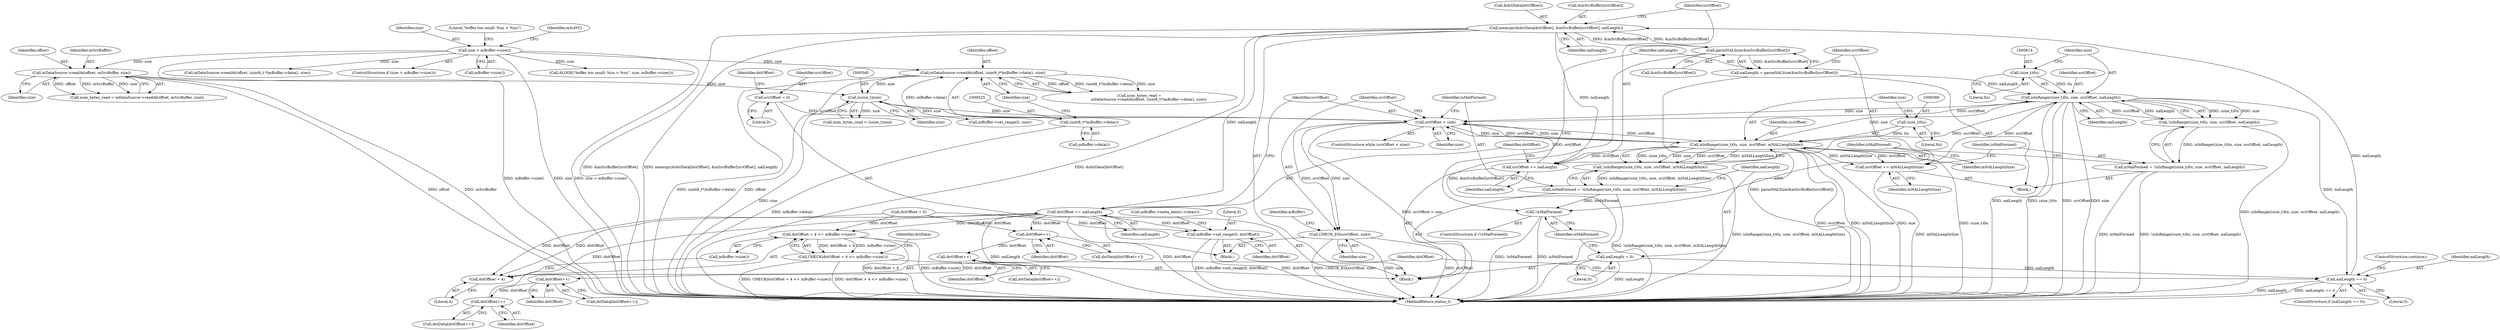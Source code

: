 digraph "0_Android_7a282fb64fef25349e9d341f102d9cea3bf75baf@pointer" {
"1000666" [label="(Call,memcpy(&dstData[dstOffset], &mSrcBuffer[srcOffset], nalLength))"];
"1000601" [label="(Call,parseNALSize(&mSrcBuffer[srcOffset]))"];
"1000666" [label="(Call,memcpy(&dstData[dstOffset], &mSrcBuffer[srcOffset], nalLength))"];
"1000631" [label="(Call,nalLength == 0)"];
"1000612" [label="(Call,isInRange((size_t)0u, size, srcOffset, nalLength))"];
"1000613" [label="(Call,(size_t)0u)"];
"1000584" [label="(Call,isInRange((size_t)0u, size, srcOffset, mNALLengthSize))"];
"1000585" [label="(Call,(size_t)0u)"];
"1000576" [label="(Call,srcOffset < size)"];
"1000676" [label="(Call,srcOffset += nalLength)"];
"1000568" [label="(Call,srcOffset = 0)"];
"1000539" [label="(Call,(ssize_t)size)"];
"1000522" [label="(Call,mDataSource->readAt(offset, (uint8_t*)mBuffer->data(), size))"];
"1000524" [label="(Call,(uint8_t*)mBuffer->data())"];
"1000310" [label="(Call,size > mBuffer->size())"];
"1000532" [label="(Call,mDataSource->readAt(offset, mSrcBuffer, size))"];
"1000606" [label="(Call,srcOffset += mNALLengthSize)"];
"1000599" [label="(Call,nalLength = parseNALSize(&mSrcBuffer[srcOffset]))"];
"1000592" [label="(Call,nalLength = 0)"];
"1000583" [label="(Call,!isInRange((size_t)0u, size, srcOffset, mNALLengthSize))"];
"1000581" [label="(Call,isMalFormed = !isInRange((size_t)0u, size, srcOffset, mNALLengthSize))"];
"1000596" [label="(Call,!isMalFormed)"];
"1000682" [label="(Call,CHECK_EQ(srcOffset, size))"];
"1000611" [label="(Call,!isInRange((size_t)0u, size, srcOffset, nalLength))"];
"1000609" [label="(Call,isMalFormed = !isInRange((size_t)0u, size, srcOffset, nalLength))"];
"1000679" [label="(Call,dstOffset += nalLength)"];
"1000637" [label="(Call,dstOffset + 4 <= mBuffer->size())"];
"1000636" [label="(Call,CHECK(dstOffset + 4 <= mBuffer->size()))"];
"1000638" [label="(Call,dstOffset + 4)"];
"1000645" [label="(Call,dstOffset++)"];
"1000651" [label="(Call,dstOffset++)"];
"1000657" [label="(Call,dstOffset++)"];
"1000663" [label="(Call,dstOffset++)"];
"1000689" [label="(Call,mBuffer->set_range(0, dstOffset))"];
"1000590" [label="(Identifier,mNALLengthSize)"];
"1000679" [label="(Call,dstOffset += nalLength)"];
"1000532" [label="(Call,mDataSource->readAt(offset, mSrcBuffer, size))"];
"1000657" [label="(Call,dstOffset++)"];
"1000631" [label="(Call,nalLength == 0)"];
"1000576" [label="(Call,srcOffset < size)"];
"1000643" [label="(Call,dstData[dstOffset++])"];
"1000577" [label="(Identifier,srcOffset)"];
"1000649" [label="(Call,dstData[dstOffset++])"];
"1000522" [label="(Call,mDataSource->readAt(offset, (uint8_t*)mBuffer->data(), size))"];
"1000608" [label="(Identifier,mNALLengthSize)"];
"1000667" [label="(Call,&dstData[dstOffset])"];
"1000598" [label="(Block,)"];
"1000524" [label="(Call,(uint8_t*)mBuffer->data())"];
"1000311" [label="(Identifier,size)"];
"1000602" [label="(Call,&mSrcBuffer[srcOffset])"];
"1000588" [label="(Identifier,size)"];
"1000613" [label="(Call,(size_t)0u)"];
"1000533" [label="(Identifier,offset)"];
"1000556" [label="(Call,mBuffer->set_range(0, size))"];
"1000651" [label="(Call,dstOffset++)"];
"1000593" [label="(Identifier,nalLength)"];
"1000671" [label="(Call,&mSrcBuffer[srcOffset])"];
"1000645" [label="(Call,dstOffset++)"];
"1000315" [label="(Literal,\"buffer too small: %zu > %zu\")"];
"1000639" [label="(Identifier,dstOffset)"];
"1000736" [label="(MethodReturn,status_t)"];
"1000575" [label="(ControlStructure,while (srcOffset < size))"];
"1000578" [label="(Identifier,size)"];
"1000641" [label="(Call,mBuffer->size())"];
"1000675" [label="(Identifier,nalLength)"];
"1000527" [label="(Identifier,size)"];
"1000637" [label="(Call,dstOffset + 4 <= mBuffer->size())"];
"1000585" [label="(Call,(size_t)0u)"];
"1000615" [label="(Literal,0u)"];
"1000683" [label="(Identifier,srcOffset)"];
"1000610" [label="(Identifier,isMalFormed)"];
"1000583" [label="(Call,!isInRange((size_t)0u, size, srcOffset, mNALLengthSize))"];
"1000682" [label="(Call,CHECK_EQ(srcOffset, size))"];
"1000633" [label="(Literal,0)"];
"1000584" [label="(Call,isInRange((size_t)0u, size, srcOffset, mNALLengthSize))"];
"1000652" [label="(Identifier,dstOffset)"];
"1000630" [label="(ControlStructure,if (nalLength == 0))"];
"1000636" [label="(Call,CHECK(dstOffset + 4 <= mBuffer->size()))"];
"1000606" [label="(Call,srcOffset += mNALLengthSize)"];
"1000597" [label="(Identifier,isMalFormed)"];
"1000635" [label="(ControlStructure,continue;)"];
"1000589" [label="(Identifier,srcOffset)"];
"1000640" [label="(Literal,4)"];
"1000616" [label="(Identifier,size)"];
"1000560" [label="(Block,)"];
"1000335" [label="(Call,mDataSource->readAt(offset, (uint8_t *)mBuffer->data(), size))"];
"1000661" [label="(Call,dstData[dstOffset++])"];
"1000581" [label="(Call,isMalFormed = !isInRange((size_t)0u, size, srcOffset, mNALLengthSize))"];
"1000309" [label="(ControlStructure,if (size > mBuffer->size()))"];
"1000572" [label="(Call,dstOffset = 0)"];
"1000324" [label="(Identifier,mIsAVC)"];
"1000687" [label="(Identifier,mBuffer)"];
"1000607" [label="(Identifier,srcOffset)"];
"1000680" [label="(Identifier,dstOffset)"];
"1000684" [label="(Identifier,size)"];
"1000537" [label="(Call,num_bytes_read < (ssize_t)size)"];
"1000692" [label="(Call,mBuffer->meta_data()->clear())"];
"1000618" [label="(Identifier,nalLength)"];
"1000638" [label="(Call,dstOffset + 4)"];
"1000658" [label="(Identifier,dstOffset)"];
"1000601" [label="(Call,parseNALSize(&mSrcBuffer[srcOffset]))"];
"1000535" [label="(Identifier,size)"];
"1000582" [label="(Identifier,isMalFormed)"];
"1000539" [label="(Call,(ssize_t)size)"];
"1000523" [label="(Identifier,offset)"];
"1000617" [label="(Identifier,srcOffset)"];
"1000663" [label="(Call,dstOffset++)"];
"1000596" [label="(Call,!isMalFormed)"];
"1000664" [label="(Identifier,dstOffset)"];
"1000691" [label="(Identifier,dstOffset)"];
"1000573" [label="(Identifier,dstOffset)"];
"1000595" [label="(ControlStructure,if (!isMalFormed))"];
"1000312" [label="(Call,mBuffer->size())"];
"1000678" [label="(Identifier,nalLength)"];
"1000568" [label="(Call,srcOffset = 0)"];
"1000655" [label="(Call,dstData[dstOffset++])"];
"1000600" [label="(Identifier,nalLength)"];
"1000592" [label="(Call,nalLength = 0)"];
"1000609" [label="(Call,isMalFormed = !isInRange((size_t)0u, size, srcOffset, nalLength))"];
"1000646" [label="(Identifier,dstOffset)"];
"1000541" [label="(Identifier,size)"];
"1000644" [label="(Identifier,dstData)"];
"1000534" [label="(Identifier,mSrcBuffer)"];
"1000579" [label="(Block,)"];
"1000594" [label="(Literal,0)"];
"1000681" [label="(Identifier,nalLength)"];
"1000530" [label="(Call,num_bytes_read = mDataSource->readAt(offset, mSrcBuffer, size))"];
"1000689" [label="(Call,mBuffer->set_range(0, dstOffset))"];
"1000310" [label="(Call,size > mBuffer->size())"];
"1000587" [label="(Literal,0u)"];
"1000314" [label="(Call,ALOGE(\"buffer too small: %zu > %zu\", size, mBuffer->size()))"];
"1000612" [label="(Call,isInRange((size_t)0u, size, srcOffset, nalLength))"];
"1000526" [label="(Call,mBuffer->data())"];
"1000570" [label="(Literal,0)"];
"1000666" [label="(Call,memcpy(&dstData[dstOffset], &mSrcBuffer[srcOffset], nalLength))"];
"1000632" [label="(Identifier,nalLength)"];
"1000599" [label="(Call,nalLength = parseNALSize(&mSrcBuffer[srcOffset]))"];
"1000611" [label="(Call,!isInRange((size_t)0u, size, srcOffset, nalLength))"];
"1000520" [label="(Call,num_bytes_read =\n                mDataSource->readAt(offset, (uint8_t*)mBuffer->data(), size))"];
"1000690" [label="(Literal,0)"];
"1000677" [label="(Identifier,srcOffset)"];
"1000569" [label="(Identifier,srcOffset)"];
"1000620" [label="(Identifier,isMalFormed)"];
"1000676" [label="(Call,srcOffset += nalLength)"];
"1000666" -> "1000579"  [label="AST: "];
"1000666" -> "1000675"  [label="CFG: "];
"1000667" -> "1000666"  [label="AST: "];
"1000671" -> "1000666"  [label="AST: "];
"1000675" -> "1000666"  [label="AST: "];
"1000677" -> "1000666"  [label="CFG: "];
"1000666" -> "1000736"  [label="DDG: &mSrcBuffer[srcOffset]"];
"1000666" -> "1000736"  [label="DDG: memcpy(&dstData[dstOffset], &mSrcBuffer[srcOffset], nalLength)"];
"1000666" -> "1000736"  [label="DDG: &dstData[dstOffset]"];
"1000666" -> "1000601"  [label="DDG: &mSrcBuffer[srcOffset]"];
"1000601" -> "1000666"  [label="DDG: &mSrcBuffer[srcOffset]"];
"1000631" -> "1000666"  [label="DDG: nalLength"];
"1000666" -> "1000676"  [label="DDG: nalLength"];
"1000666" -> "1000679"  [label="DDG: nalLength"];
"1000601" -> "1000599"  [label="AST: "];
"1000601" -> "1000602"  [label="CFG: "];
"1000602" -> "1000601"  [label="AST: "];
"1000599" -> "1000601"  [label="CFG: "];
"1000601" -> "1000736"  [label="DDG: &mSrcBuffer[srcOffset]"];
"1000601" -> "1000599"  [label="DDG: &mSrcBuffer[srcOffset]"];
"1000631" -> "1000630"  [label="AST: "];
"1000631" -> "1000633"  [label="CFG: "];
"1000632" -> "1000631"  [label="AST: "];
"1000633" -> "1000631"  [label="AST: "];
"1000635" -> "1000631"  [label="CFG: "];
"1000639" -> "1000631"  [label="CFG: "];
"1000631" -> "1000736"  [label="DDG: nalLength"];
"1000631" -> "1000736"  [label="DDG: nalLength == 0"];
"1000612" -> "1000631"  [label="DDG: nalLength"];
"1000592" -> "1000631"  [label="DDG: nalLength"];
"1000612" -> "1000611"  [label="AST: "];
"1000612" -> "1000618"  [label="CFG: "];
"1000613" -> "1000612"  [label="AST: "];
"1000616" -> "1000612"  [label="AST: "];
"1000617" -> "1000612"  [label="AST: "];
"1000618" -> "1000612"  [label="AST: "];
"1000611" -> "1000612"  [label="CFG: "];
"1000612" -> "1000736"  [label="DDG: nalLength"];
"1000612" -> "1000736"  [label="DDG: (size_t)0u"];
"1000612" -> "1000736"  [label="DDG: srcOffset"];
"1000612" -> "1000736"  [label="DDG: size"];
"1000612" -> "1000576"  [label="DDG: srcOffset"];
"1000612" -> "1000576"  [label="DDG: size"];
"1000612" -> "1000611"  [label="DDG: (size_t)0u"];
"1000612" -> "1000611"  [label="DDG: size"];
"1000612" -> "1000611"  [label="DDG: srcOffset"];
"1000612" -> "1000611"  [label="DDG: nalLength"];
"1000613" -> "1000612"  [label="DDG: 0u"];
"1000584" -> "1000612"  [label="DDG: size"];
"1000606" -> "1000612"  [label="DDG: srcOffset"];
"1000599" -> "1000612"  [label="DDG: nalLength"];
"1000612" -> "1000676"  [label="DDG: srcOffset"];
"1000613" -> "1000615"  [label="CFG: "];
"1000614" -> "1000613"  [label="AST: "];
"1000615" -> "1000613"  [label="AST: "];
"1000616" -> "1000613"  [label="CFG: "];
"1000584" -> "1000583"  [label="AST: "];
"1000584" -> "1000590"  [label="CFG: "];
"1000585" -> "1000584"  [label="AST: "];
"1000588" -> "1000584"  [label="AST: "];
"1000589" -> "1000584"  [label="AST: "];
"1000590" -> "1000584"  [label="AST: "];
"1000583" -> "1000584"  [label="CFG: "];
"1000584" -> "1000736"  [label="DDG: srcOffset"];
"1000584" -> "1000736"  [label="DDG: mNALLengthSize"];
"1000584" -> "1000736"  [label="DDG: size"];
"1000584" -> "1000736"  [label="DDG: (size_t)0u"];
"1000584" -> "1000576"  [label="DDG: srcOffset"];
"1000584" -> "1000576"  [label="DDG: size"];
"1000584" -> "1000583"  [label="DDG: (size_t)0u"];
"1000584" -> "1000583"  [label="DDG: size"];
"1000584" -> "1000583"  [label="DDG: srcOffset"];
"1000584" -> "1000583"  [label="DDG: mNALLengthSize"];
"1000585" -> "1000584"  [label="DDG: 0u"];
"1000576" -> "1000584"  [label="DDG: size"];
"1000576" -> "1000584"  [label="DDG: srcOffset"];
"1000584" -> "1000606"  [label="DDG: mNALLengthSize"];
"1000584" -> "1000606"  [label="DDG: srcOffset"];
"1000584" -> "1000676"  [label="DDG: srcOffset"];
"1000585" -> "1000587"  [label="CFG: "];
"1000586" -> "1000585"  [label="AST: "];
"1000587" -> "1000585"  [label="AST: "];
"1000588" -> "1000585"  [label="CFG: "];
"1000576" -> "1000575"  [label="AST: "];
"1000576" -> "1000578"  [label="CFG: "];
"1000577" -> "1000576"  [label="AST: "];
"1000578" -> "1000576"  [label="AST: "];
"1000582" -> "1000576"  [label="CFG: "];
"1000683" -> "1000576"  [label="CFG: "];
"1000576" -> "1000736"  [label="DDG: srcOffset < size"];
"1000676" -> "1000576"  [label="DDG: srcOffset"];
"1000568" -> "1000576"  [label="DDG: srcOffset"];
"1000539" -> "1000576"  [label="DDG: size"];
"1000576" -> "1000682"  [label="DDG: srcOffset"];
"1000576" -> "1000682"  [label="DDG: size"];
"1000676" -> "1000579"  [label="AST: "];
"1000676" -> "1000678"  [label="CFG: "];
"1000677" -> "1000676"  [label="AST: "];
"1000678" -> "1000676"  [label="AST: "];
"1000680" -> "1000676"  [label="CFG: "];
"1000568" -> "1000560"  [label="AST: "];
"1000568" -> "1000570"  [label="CFG: "];
"1000569" -> "1000568"  [label="AST: "];
"1000570" -> "1000568"  [label="AST: "];
"1000573" -> "1000568"  [label="CFG: "];
"1000539" -> "1000537"  [label="AST: "];
"1000539" -> "1000541"  [label="CFG: "];
"1000540" -> "1000539"  [label="AST: "];
"1000541" -> "1000539"  [label="AST: "];
"1000537" -> "1000539"  [label="CFG: "];
"1000539" -> "1000736"  [label="DDG: size"];
"1000539" -> "1000537"  [label="DDG: size"];
"1000522" -> "1000539"  [label="DDG: size"];
"1000532" -> "1000539"  [label="DDG: size"];
"1000539" -> "1000556"  [label="DDG: size"];
"1000522" -> "1000520"  [label="AST: "];
"1000522" -> "1000527"  [label="CFG: "];
"1000523" -> "1000522"  [label="AST: "];
"1000524" -> "1000522"  [label="AST: "];
"1000527" -> "1000522"  [label="AST: "];
"1000520" -> "1000522"  [label="CFG: "];
"1000522" -> "1000736"  [label="DDG: (uint8_t*)mBuffer->data()"];
"1000522" -> "1000736"  [label="DDG: offset"];
"1000522" -> "1000520"  [label="DDG: offset"];
"1000522" -> "1000520"  [label="DDG: (uint8_t*)mBuffer->data()"];
"1000522" -> "1000520"  [label="DDG: size"];
"1000524" -> "1000522"  [label="DDG: mBuffer->data()"];
"1000310" -> "1000522"  [label="DDG: size"];
"1000524" -> "1000526"  [label="CFG: "];
"1000525" -> "1000524"  [label="AST: "];
"1000526" -> "1000524"  [label="AST: "];
"1000527" -> "1000524"  [label="CFG: "];
"1000524" -> "1000736"  [label="DDG: mBuffer->data()"];
"1000310" -> "1000309"  [label="AST: "];
"1000310" -> "1000312"  [label="CFG: "];
"1000311" -> "1000310"  [label="AST: "];
"1000312" -> "1000310"  [label="AST: "];
"1000315" -> "1000310"  [label="CFG: "];
"1000324" -> "1000310"  [label="CFG: "];
"1000310" -> "1000736"  [label="DDG: size > mBuffer->size()"];
"1000310" -> "1000736"  [label="DDG: mBuffer->size()"];
"1000310" -> "1000736"  [label="DDG: size"];
"1000310" -> "1000314"  [label="DDG: size"];
"1000310" -> "1000335"  [label="DDG: size"];
"1000310" -> "1000532"  [label="DDG: size"];
"1000532" -> "1000530"  [label="AST: "];
"1000532" -> "1000535"  [label="CFG: "];
"1000533" -> "1000532"  [label="AST: "];
"1000534" -> "1000532"  [label="AST: "];
"1000535" -> "1000532"  [label="AST: "];
"1000530" -> "1000532"  [label="CFG: "];
"1000532" -> "1000736"  [label="DDG: offset"];
"1000532" -> "1000736"  [label="DDG: mSrcBuffer"];
"1000532" -> "1000530"  [label="DDG: offset"];
"1000532" -> "1000530"  [label="DDG: mSrcBuffer"];
"1000532" -> "1000530"  [label="DDG: size"];
"1000606" -> "1000598"  [label="AST: "];
"1000606" -> "1000608"  [label="CFG: "];
"1000607" -> "1000606"  [label="AST: "];
"1000608" -> "1000606"  [label="AST: "];
"1000610" -> "1000606"  [label="CFG: "];
"1000606" -> "1000736"  [label="DDG: mNALLengthSize"];
"1000599" -> "1000598"  [label="AST: "];
"1000600" -> "1000599"  [label="AST: "];
"1000607" -> "1000599"  [label="CFG: "];
"1000599" -> "1000736"  [label="DDG: parseNALSize(&mSrcBuffer[srcOffset])"];
"1000592" -> "1000579"  [label="AST: "];
"1000592" -> "1000594"  [label="CFG: "];
"1000593" -> "1000592"  [label="AST: "];
"1000594" -> "1000592"  [label="AST: "];
"1000597" -> "1000592"  [label="CFG: "];
"1000592" -> "1000736"  [label="DDG: nalLength"];
"1000583" -> "1000581"  [label="AST: "];
"1000581" -> "1000583"  [label="CFG: "];
"1000583" -> "1000736"  [label="DDG: isInRange((size_t)0u, size, srcOffset, mNALLengthSize)"];
"1000583" -> "1000581"  [label="DDG: isInRange((size_t)0u, size, srcOffset, mNALLengthSize)"];
"1000581" -> "1000579"  [label="AST: "];
"1000582" -> "1000581"  [label="AST: "];
"1000593" -> "1000581"  [label="CFG: "];
"1000581" -> "1000736"  [label="DDG: !isInRange((size_t)0u, size, srcOffset, mNALLengthSize)"];
"1000581" -> "1000596"  [label="DDG: isMalFormed"];
"1000596" -> "1000595"  [label="AST: "];
"1000596" -> "1000597"  [label="CFG: "];
"1000597" -> "1000596"  [label="AST: "];
"1000600" -> "1000596"  [label="CFG: "];
"1000620" -> "1000596"  [label="CFG: "];
"1000596" -> "1000736"  [label="DDG: isMalFormed"];
"1000596" -> "1000736"  [label="DDG: !isMalFormed"];
"1000682" -> "1000560"  [label="AST: "];
"1000682" -> "1000684"  [label="CFG: "];
"1000683" -> "1000682"  [label="AST: "];
"1000684" -> "1000682"  [label="AST: "];
"1000687" -> "1000682"  [label="CFG: "];
"1000682" -> "1000736"  [label="DDG: CHECK_EQ(srcOffset, size)"];
"1000682" -> "1000736"  [label="DDG: size"];
"1000682" -> "1000736"  [label="DDG: srcOffset"];
"1000611" -> "1000609"  [label="AST: "];
"1000609" -> "1000611"  [label="CFG: "];
"1000611" -> "1000736"  [label="DDG: isInRange((size_t)0u, size, srcOffset, nalLength)"];
"1000611" -> "1000609"  [label="DDG: isInRange((size_t)0u, size, srcOffset, nalLength)"];
"1000609" -> "1000598"  [label="AST: "];
"1000610" -> "1000609"  [label="AST: "];
"1000620" -> "1000609"  [label="CFG: "];
"1000609" -> "1000736"  [label="DDG: isMalFormed"];
"1000609" -> "1000736"  [label="DDG: !isInRange((size_t)0u, size, srcOffset, nalLength)"];
"1000679" -> "1000579"  [label="AST: "];
"1000679" -> "1000681"  [label="CFG: "];
"1000680" -> "1000679"  [label="AST: "];
"1000681" -> "1000679"  [label="AST: "];
"1000577" -> "1000679"  [label="CFG: "];
"1000679" -> "1000736"  [label="DDG: nalLength"];
"1000679" -> "1000736"  [label="DDG: dstOffset"];
"1000679" -> "1000637"  [label="DDG: dstOffset"];
"1000679" -> "1000638"  [label="DDG: dstOffset"];
"1000679" -> "1000645"  [label="DDG: dstOffset"];
"1000663" -> "1000679"  [label="DDG: dstOffset"];
"1000679" -> "1000689"  [label="DDG: dstOffset"];
"1000637" -> "1000636"  [label="AST: "];
"1000637" -> "1000641"  [label="CFG: "];
"1000638" -> "1000637"  [label="AST: "];
"1000641" -> "1000637"  [label="AST: "];
"1000636" -> "1000637"  [label="CFG: "];
"1000637" -> "1000736"  [label="DDG: dstOffset + 4"];
"1000637" -> "1000736"  [label="DDG: mBuffer->size()"];
"1000637" -> "1000636"  [label="DDG: dstOffset + 4"];
"1000637" -> "1000636"  [label="DDG: mBuffer->size()"];
"1000572" -> "1000637"  [label="DDG: dstOffset"];
"1000636" -> "1000579"  [label="AST: "];
"1000644" -> "1000636"  [label="CFG: "];
"1000636" -> "1000736"  [label="DDG: dstOffset + 4 <= mBuffer->size()"];
"1000636" -> "1000736"  [label="DDG: CHECK(dstOffset + 4 <= mBuffer->size())"];
"1000638" -> "1000640"  [label="CFG: "];
"1000639" -> "1000638"  [label="AST: "];
"1000640" -> "1000638"  [label="AST: "];
"1000641" -> "1000638"  [label="CFG: "];
"1000572" -> "1000638"  [label="DDG: dstOffset"];
"1000645" -> "1000643"  [label="AST: "];
"1000645" -> "1000646"  [label="CFG: "];
"1000646" -> "1000645"  [label="AST: "];
"1000643" -> "1000645"  [label="CFG: "];
"1000572" -> "1000645"  [label="DDG: dstOffset"];
"1000645" -> "1000651"  [label="DDG: dstOffset"];
"1000651" -> "1000649"  [label="AST: "];
"1000651" -> "1000652"  [label="CFG: "];
"1000652" -> "1000651"  [label="AST: "];
"1000649" -> "1000651"  [label="CFG: "];
"1000651" -> "1000657"  [label="DDG: dstOffset"];
"1000657" -> "1000655"  [label="AST: "];
"1000657" -> "1000658"  [label="CFG: "];
"1000658" -> "1000657"  [label="AST: "];
"1000655" -> "1000657"  [label="CFG: "];
"1000657" -> "1000663"  [label="DDG: dstOffset"];
"1000663" -> "1000661"  [label="AST: "];
"1000663" -> "1000664"  [label="CFG: "];
"1000664" -> "1000663"  [label="AST: "];
"1000661" -> "1000663"  [label="CFG: "];
"1000689" -> "1000560"  [label="AST: "];
"1000689" -> "1000691"  [label="CFG: "];
"1000690" -> "1000689"  [label="AST: "];
"1000691" -> "1000689"  [label="AST: "];
"1000692" -> "1000689"  [label="CFG: "];
"1000689" -> "1000736"  [label="DDG: mBuffer->set_range(0, dstOffset)"];
"1000689" -> "1000736"  [label="DDG: dstOffset"];
"1000572" -> "1000689"  [label="DDG: dstOffset"];
}
